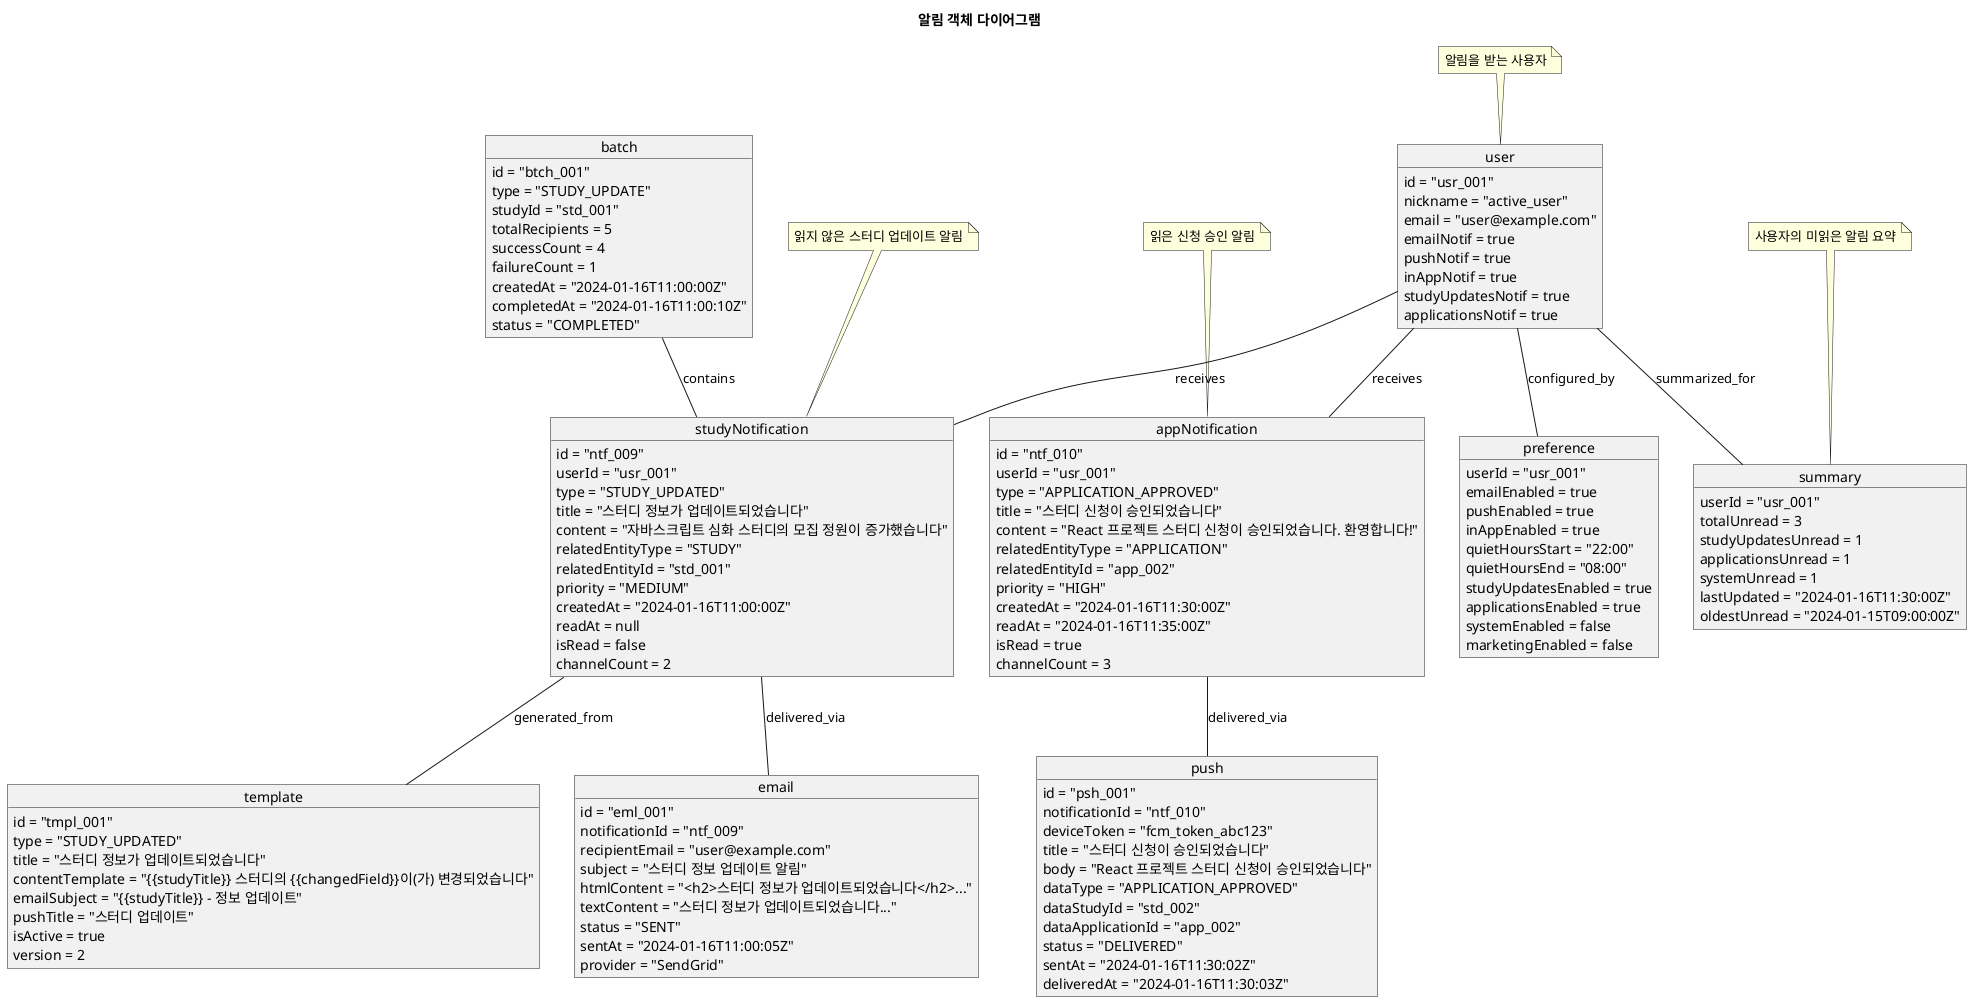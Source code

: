 @startuml
title 알림 객체 다이어그램

object user {
    id = "usr_001"
    nickname = "active_user"
    email = "user@example.com"
    emailNotif = true
    pushNotif = true
    inAppNotif = true
    studyUpdatesNotif = true
    applicationsNotif = true
}

object studyNotification {
    id = "ntf_009"
    userId = "usr_001"
    type = "STUDY_UPDATED"
    title = "스터디 정보가 업데이트되었습니다"
    content = "자바스크립트 심화 스터디의 모집 정원이 증가했습니다"
    relatedEntityType = "STUDY"
    relatedEntityId = "std_001"
    priority = "MEDIUM"
    createdAt = "2024-01-16T11:00:00Z"
    readAt = null
    isRead = false
    channelCount = 2
}

object appNotification {
    id = "ntf_010"
    userId = "usr_001"
    type = "APPLICATION_APPROVED"
    title = "스터디 신청이 승인되었습니다"
    content = "React 프로젝트 스터디 신청이 승인되었습니다. 환영합니다!"
    relatedEntityType = "APPLICATION"
    relatedEntityId = "app_002"
    priority = "HIGH"
    createdAt = "2024-01-16T11:30:00Z"
    readAt = "2024-01-16T11:35:00Z"
    isRead = true
    channelCount = 3
}

object email {
    id = "eml_001"
    notificationId = "ntf_009"
    recipientEmail = "user@example.com"
    subject = "스터디 정보 업데이트 알림"
    htmlContent = "<h2>스터디 정보가 업데이트되었습니다</h2>..."
    textContent = "스터디 정보가 업데이트되었습니다..."
    status = "SENT"
    sentAt = "2024-01-16T11:00:05Z"
    provider = "SendGrid"
}

object push {
    id = "psh_001"
    notificationId = "ntf_010"
    deviceToken = "fcm_token_abc123"
    title = "스터디 신청이 승인되었습니다"
    body = "React 프로젝트 스터디 신청이 승인되었습니다"
    dataType = "APPLICATION_APPROVED"
    dataStudyId = "std_002"
    dataApplicationId = "app_002"
    status = "DELIVERED"
    sentAt = "2024-01-16T11:30:02Z"
    deliveredAt = "2024-01-16T11:30:03Z"
}

object template {
    id = "tmpl_001"
    type = "STUDY_UPDATED"
    title = "스터디 정보가 업데이트되었습니다"
    contentTemplate = "{{studyTitle}} 스터디의 {{changedField}}이(가) 변경되었습니다"
    emailSubject = "{{studyTitle}} - 정보 업데이트"
    pushTitle = "스터디 업데이트"
    isActive = true
    version = 2
}

object batch {
    id = "btch_001"
    type = "STUDY_UPDATE"
    studyId = "std_001"
    totalRecipients = 5
    successCount = 4
    failureCount = 1
    createdAt = "2024-01-16T11:00:00Z"
    completedAt = "2024-01-16T11:00:10Z"
    status = "COMPLETED"
}

object summary {
    userId = "usr_001"
    totalUnread = 3
    studyUpdatesUnread = 1
    applicationsUnread = 1
    systemUnread = 1
    lastUpdated = "2024-01-16T11:30:00Z"
    oldestUnread = "2024-01-15T09:00:00Z"
}

object preference {
    userId = "usr_001"
    emailEnabled = true
    pushEnabled = true
    inAppEnabled = true
    quietHoursStart = "22:00"
    quietHoursEnd = "08:00"
    studyUpdatesEnabled = true
    applicationsEnabled = true
    systemEnabled = false
    marketingEnabled = false
}

user -- studyNotification : receives
user -- appNotification : receives
studyNotification -- email : delivered_via
appNotification -- push : delivered_via
studyNotification -- template : generated_from
batch -- studyNotification : contains
user -- summary : summarized_for
user -- preference : configured_by

note top of user : 알림을 받는 사용자
note top of studyNotification : 읽지 않은 스터디 업데이트 알림
note top of appNotification : 읽은 신청 승인 알림
note top of summary : 사용자의 미읽은 알림 요약

@enduml
